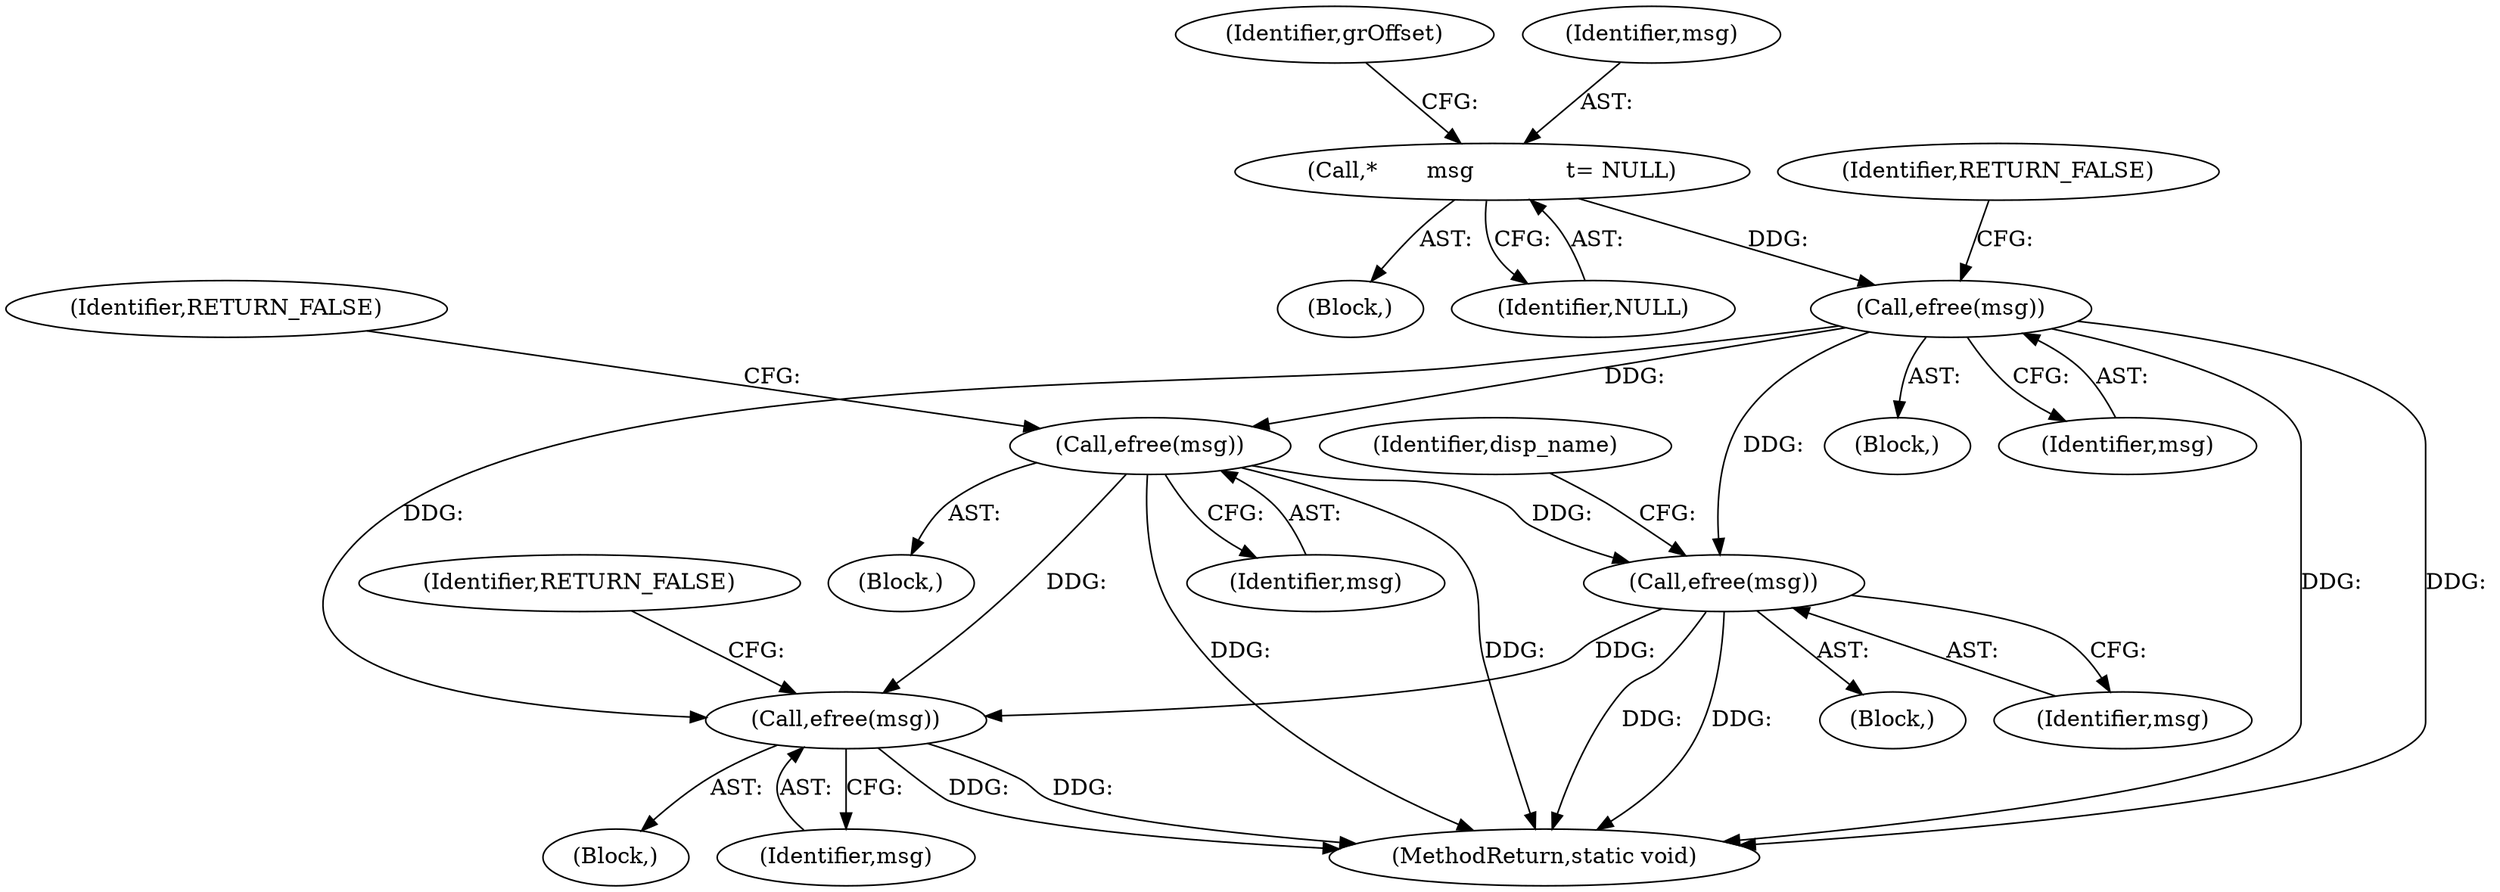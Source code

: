 digraph "0_php-src_97eff7eb57fc2320c267a949cffd622c38712484?w=1_21@API" {
"1000433" [label="(Call,efree(msg))"];
"1000189" [label="(Call,efree(msg))"];
"1000175" [label="(Call,efree(msg))"];
"1000161" [label="(Call,*       msg             \t= NULL)"];
"1000370" [label="(Call,efree(msg))"];
"1000434" [label="(Identifier,msg)"];
"1000168" [label="(Block,)"];
"1000371" [label="(Identifier,msg)"];
"1000189" [label="(Call,efree(msg))"];
"1000190" [label="(Identifier,msg)"];
"1000440" [label="(MethodReturn,static void)"];
"1000175" [label="(Call,efree(msg))"];
"1000176" [label="(Identifier,msg)"];
"1000182" [label="(Block,)"];
"1000163" [label="(Identifier,NULL)"];
"1000373" [label="(Identifier,disp_name)"];
"1000166" [label="(Identifier,grOffset)"];
"1000433" [label="(Call,efree(msg))"];
"1000353" [label="(Block,)"];
"1000162" [label="(Identifier,msg)"];
"1000161" [label="(Call,*       msg             \t= NULL)"];
"1000435" [label="(Identifier,RETURN_FALSE)"];
"1000177" [label="(Identifier,RETURN_FALSE)"];
"1000425" [label="(Block,)"];
"1000370" [label="(Call,efree(msg))"];
"1000191" [label="(Identifier,RETURN_FALSE)"];
"1000111" [label="(Block,)"];
"1000433" -> "1000425"  [label="AST: "];
"1000433" -> "1000434"  [label="CFG: "];
"1000434" -> "1000433"  [label="AST: "];
"1000435" -> "1000433"  [label="CFG: "];
"1000433" -> "1000440"  [label="DDG: "];
"1000433" -> "1000440"  [label="DDG: "];
"1000189" -> "1000433"  [label="DDG: "];
"1000175" -> "1000433"  [label="DDG: "];
"1000370" -> "1000433"  [label="DDG: "];
"1000189" -> "1000182"  [label="AST: "];
"1000189" -> "1000190"  [label="CFG: "];
"1000190" -> "1000189"  [label="AST: "];
"1000191" -> "1000189"  [label="CFG: "];
"1000189" -> "1000440"  [label="DDG: "];
"1000189" -> "1000440"  [label="DDG: "];
"1000175" -> "1000189"  [label="DDG: "];
"1000189" -> "1000370"  [label="DDG: "];
"1000175" -> "1000168"  [label="AST: "];
"1000175" -> "1000176"  [label="CFG: "];
"1000176" -> "1000175"  [label="AST: "];
"1000177" -> "1000175"  [label="CFG: "];
"1000175" -> "1000440"  [label="DDG: "];
"1000175" -> "1000440"  [label="DDG: "];
"1000161" -> "1000175"  [label="DDG: "];
"1000175" -> "1000370"  [label="DDG: "];
"1000161" -> "1000111"  [label="AST: "];
"1000161" -> "1000163"  [label="CFG: "];
"1000162" -> "1000161"  [label="AST: "];
"1000163" -> "1000161"  [label="AST: "];
"1000166" -> "1000161"  [label="CFG: "];
"1000370" -> "1000353"  [label="AST: "];
"1000370" -> "1000371"  [label="CFG: "];
"1000371" -> "1000370"  [label="AST: "];
"1000373" -> "1000370"  [label="CFG: "];
"1000370" -> "1000440"  [label="DDG: "];
"1000370" -> "1000440"  [label="DDG: "];
}
